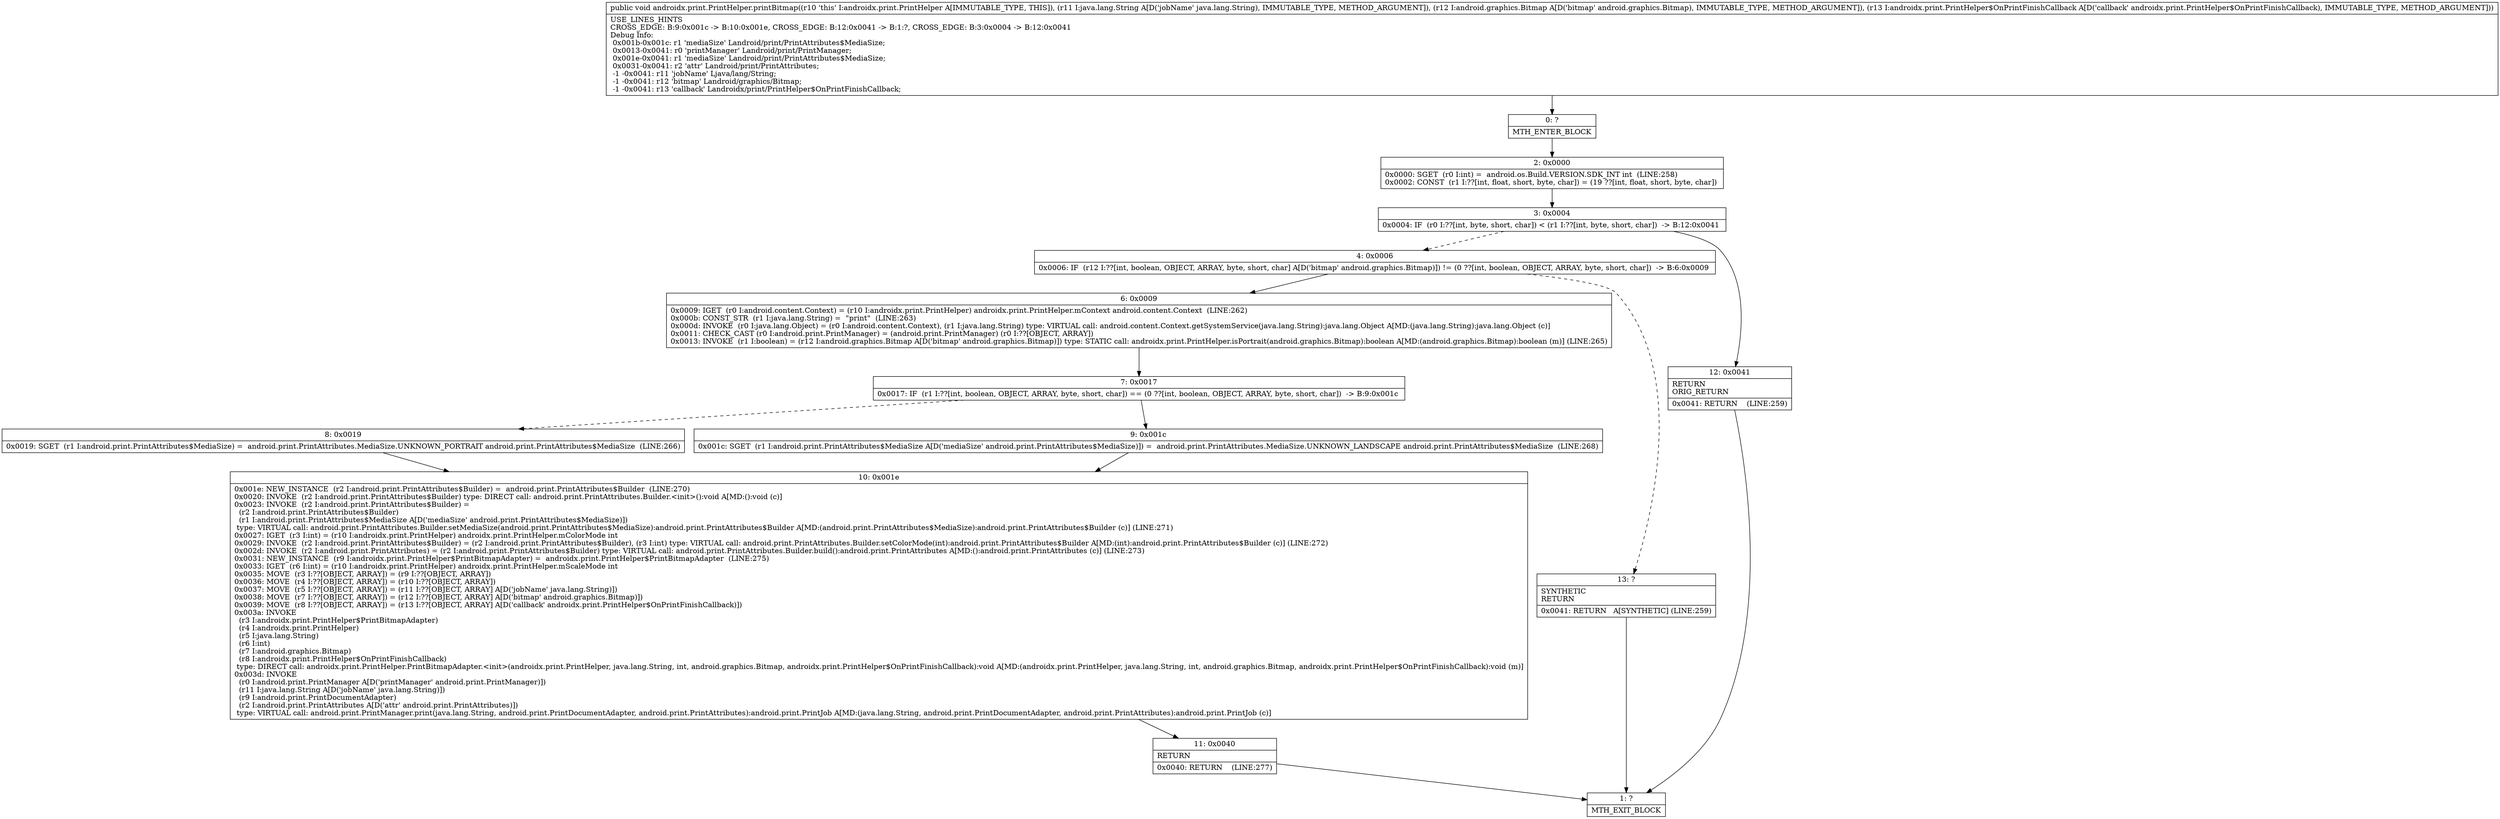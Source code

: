 digraph "CFG forandroidx.print.PrintHelper.printBitmap(Ljava\/lang\/String;Landroid\/graphics\/Bitmap;Landroidx\/print\/PrintHelper$OnPrintFinishCallback;)V" {
Node_0 [shape=record,label="{0\:\ ?|MTH_ENTER_BLOCK\l}"];
Node_2 [shape=record,label="{2\:\ 0x0000|0x0000: SGET  (r0 I:int) =  android.os.Build.VERSION.SDK_INT int  (LINE:258)\l0x0002: CONST  (r1 I:??[int, float, short, byte, char]) = (19 ??[int, float, short, byte, char]) \l}"];
Node_3 [shape=record,label="{3\:\ 0x0004|0x0004: IF  (r0 I:??[int, byte, short, char]) \< (r1 I:??[int, byte, short, char])  \-\> B:12:0x0041 \l}"];
Node_4 [shape=record,label="{4\:\ 0x0006|0x0006: IF  (r12 I:??[int, boolean, OBJECT, ARRAY, byte, short, char] A[D('bitmap' android.graphics.Bitmap)]) != (0 ??[int, boolean, OBJECT, ARRAY, byte, short, char])  \-\> B:6:0x0009 \l}"];
Node_6 [shape=record,label="{6\:\ 0x0009|0x0009: IGET  (r0 I:android.content.Context) = (r10 I:androidx.print.PrintHelper) androidx.print.PrintHelper.mContext android.content.Context  (LINE:262)\l0x000b: CONST_STR  (r1 I:java.lang.String) =  \"print\"  (LINE:263)\l0x000d: INVOKE  (r0 I:java.lang.Object) = (r0 I:android.content.Context), (r1 I:java.lang.String) type: VIRTUAL call: android.content.Context.getSystemService(java.lang.String):java.lang.Object A[MD:(java.lang.String):java.lang.Object (c)]\l0x0011: CHECK_CAST (r0 I:android.print.PrintManager) = (android.print.PrintManager) (r0 I:??[OBJECT, ARRAY]) \l0x0013: INVOKE  (r1 I:boolean) = (r12 I:android.graphics.Bitmap A[D('bitmap' android.graphics.Bitmap)]) type: STATIC call: androidx.print.PrintHelper.isPortrait(android.graphics.Bitmap):boolean A[MD:(android.graphics.Bitmap):boolean (m)] (LINE:265)\l}"];
Node_7 [shape=record,label="{7\:\ 0x0017|0x0017: IF  (r1 I:??[int, boolean, OBJECT, ARRAY, byte, short, char]) == (0 ??[int, boolean, OBJECT, ARRAY, byte, short, char])  \-\> B:9:0x001c \l}"];
Node_8 [shape=record,label="{8\:\ 0x0019|0x0019: SGET  (r1 I:android.print.PrintAttributes$MediaSize) =  android.print.PrintAttributes.MediaSize.UNKNOWN_PORTRAIT android.print.PrintAttributes$MediaSize  (LINE:266)\l}"];
Node_10 [shape=record,label="{10\:\ 0x001e|0x001e: NEW_INSTANCE  (r2 I:android.print.PrintAttributes$Builder) =  android.print.PrintAttributes$Builder  (LINE:270)\l0x0020: INVOKE  (r2 I:android.print.PrintAttributes$Builder) type: DIRECT call: android.print.PrintAttributes.Builder.\<init\>():void A[MD:():void (c)]\l0x0023: INVOKE  (r2 I:android.print.PrintAttributes$Builder) = \l  (r2 I:android.print.PrintAttributes$Builder)\l  (r1 I:android.print.PrintAttributes$MediaSize A[D('mediaSize' android.print.PrintAttributes$MediaSize)])\l type: VIRTUAL call: android.print.PrintAttributes.Builder.setMediaSize(android.print.PrintAttributes$MediaSize):android.print.PrintAttributes$Builder A[MD:(android.print.PrintAttributes$MediaSize):android.print.PrintAttributes$Builder (c)] (LINE:271)\l0x0027: IGET  (r3 I:int) = (r10 I:androidx.print.PrintHelper) androidx.print.PrintHelper.mColorMode int \l0x0029: INVOKE  (r2 I:android.print.PrintAttributes$Builder) = (r2 I:android.print.PrintAttributes$Builder), (r3 I:int) type: VIRTUAL call: android.print.PrintAttributes.Builder.setColorMode(int):android.print.PrintAttributes$Builder A[MD:(int):android.print.PrintAttributes$Builder (c)] (LINE:272)\l0x002d: INVOKE  (r2 I:android.print.PrintAttributes) = (r2 I:android.print.PrintAttributes$Builder) type: VIRTUAL call: android.print.PrintAttributes.Builder.build():android.print.PrintAttributes A[MD:():android.print.PrintAttributes (c)] (LINE:273)\l0x0031: NEW_INSTANCE  (r9 I:androidx.print.PrintHelper$PrintBitmapAdapter) =  androidx.print.PrintHelper$PrintBitmapAdapter  (LINE:275)\l0x0033: IGET  (r6 I:int) = (r10 I:androidx.print.PrintHelper) androidx.print.PrintHelper.mScaleMode int \l0x0035: MOVE  (r3 I:??[OBJECT, ARRAY]) = (r9 I:??[OBJECT, ARRAY]) \l0x0036: MOVE  (r4 I:??[OBJECT, ARRAY]) = (r10 I:??[OBJECT, ARRAY]) \l0x0037: MOVE  (r5 I:??[OBJECT, ARRAY]) = (r11 I:??[OBJECT, ARRAY] A[D('jobName' java.lang.String)]) \l0x0038: MOVE  (r7 I:??[OBJECT, ARRAY]) = (r12 I:??[OBJECT, ARRAY] A[D('bitmap' android.graphics.Bitmap)]) \l0x0039: MOVE  (r8 I:??[OBJECT, ARRAY]) = (r13 I:??[OBJECT, ARRAY] A[D('callback' androidx.print.PrintHelper$OnPrintFinishCallback)]) \l0x003a: INVOKE  \l  (r3 I:androidx.print.PrintHelper$PrintBitmapAdapter)\l  (r4 I:androidx.print.PrintHelper)\l  (r5 I:java.lang.String)\l  (r6 I:int)\l  (r7 I:android.graphics.Bitmap)\l  (r8 I:androidx.print.PrintHelper$OnPrintFinishCallback)\l type: DIRECT call: androidx.print.PrintHelper.PrintBitmapAdapter.\<init\>(androidx.print.PrintHelper, java.lang.String, int, android.graphics.Bitmap, androidx.print.PrintHelper$OnPrintFinishCallback):void A[MD:(androidx.print.PrintHelper, java.lang.String, int, android.graphics.Bitmap, androidx.print.PrintHelper$OnPrintFinishCallback):void (m)]\l0x003d: INVOKE  \l  (r0 I:android.print.PrintManager A[D('printManager' android.print.PrintManager)])\l  (r11 I:java.lang.String A[D('jobName' java.lang.String)])\l  (r9 I:android.print.PrintDocumentAdapter)\l  (r2 I:android.print.PrintAttributes A[D('attr' android.print.PrintAttributes)])\l type: VIRTUAL call: android.print.PrintManager.print(java.lang.String, android.print.PrintDocumentAdapter, android.print.PrintAttributes):android.print.PrintJob A[MD:(java.lang.String, android.print.PrintDocumentAdapter, android.print.PrintAttributes):android.print.PrintJob (c)]\l}"];
Node_11 [shape=record,label="{11\:\ 0x0040|RETURN\l|0x0040: RETURN    (LINE:277)\l}"];
Node_1 [shape=record,label="{1\:\ ?|MTH_EXIT_BLOCK\l}"];
Node_9 [shape=record,label="{9\:\ 0x001c|0x001c: SGET  (r1 I:android.print.PrintAttributes$MediaSize A[D('mediaSize' android.print.PrintAttributes$MediaSize)]) =  android.print.PrintAttributes.MediaSize.UNKNOWN_LANDSCAPE android.print.PrintAttributes$MediaSize  (LINE:268)\l}"];
Node_13 [shape=record,label="{13\:\ ?|SYNTHETIC\lRETURN\l|0x0041: RETURN   A[SYNTHETIC] (LINE:259)\l}"];
Node_12 [shape=record,label="{12\:\ 0x0041|RETURN\lORIG_RETURN\l|0x0041: RETURN    (LINE:259)\l}"];
MethodNode[shape=record,label="{public void androidx.print.PrintHelper.printBitmap((r10 'this' I:androidx.print.PrintHelper A[IMMUTABLE_TYPE, THIS]), (r11 I:java.lang.String A[D('jobName' java.lang.String), IMMUTABLE_TYPE, METHOD_ARGUMENT]), (r12 I:android.graphics.Bitmap A[D('bitmap' android.graphics.Bitmap), IMMUTABLE_TYPE, METHOD_ARGUMENT]), (r13 I:androidx.print.PrintHelper$OnPrintFinishCallback A[D('callback' androidx.print.PrintHelper$OnPrintFinishCallback), IMMUTABLE_TYPE, METHOD_ARGUMENT]))  | USE_LINES_HINTS\lCROSS_EDGE: B:9:0x001c \-\> B:10:0x001e, CROSS_EDGE: B:12:0x0041 \-\> B:1:?, CROSS_EDGE: B:3:0x0004 \-\> B:12:0x0041\lDebug Info:\l  0x001b\-0x001c: r1 'mediaSize' Landroid\/print\/PrintAttributes$MediaSize;\l  0x0013\-0x0041: r0 'printManager' Landroid\/print\/PrintManager;\l  0x001e\-0x0041: r1 'mediaSize' Landroid\/print\/PrintAttributes$MediaSize;\l  0x0031\-0x0041: r2 'attr' Landroid\/print\/PrintAttributes;\l  \-1 \-0x0041: r11 'jobName' Ljava\/lang\/String;\l  \-1 \-0x0041: r12 'bitmap' Landroid\/graphics\/Bitmap;\l  \-1 \-0x0041: r13 'callback' Landroidx\/print\/PrintHelper$OnPrintFinishCallback;\l}"];
MethodNode -> Node_0;Node_0 -> Node_2;
Node_2 -> Node_3;
Node_3 -> Node_4[style=dashed];
Node_3 -> Node_12;
Node_4 -> Node_6;
Node_4 -> Node_13[style=dashed];
Node_6 -> Node_7;
Node_7 -> Node_8[style=dashed];
Node_7 -> Node_9;
Node_8 -> Node_10;
Node_10 -> Node_11;
Node_11 -> Node_1;
Node_9 -> Node_10;
Node_13 -> Node_1;
Node_12 -> Node_1;
}

